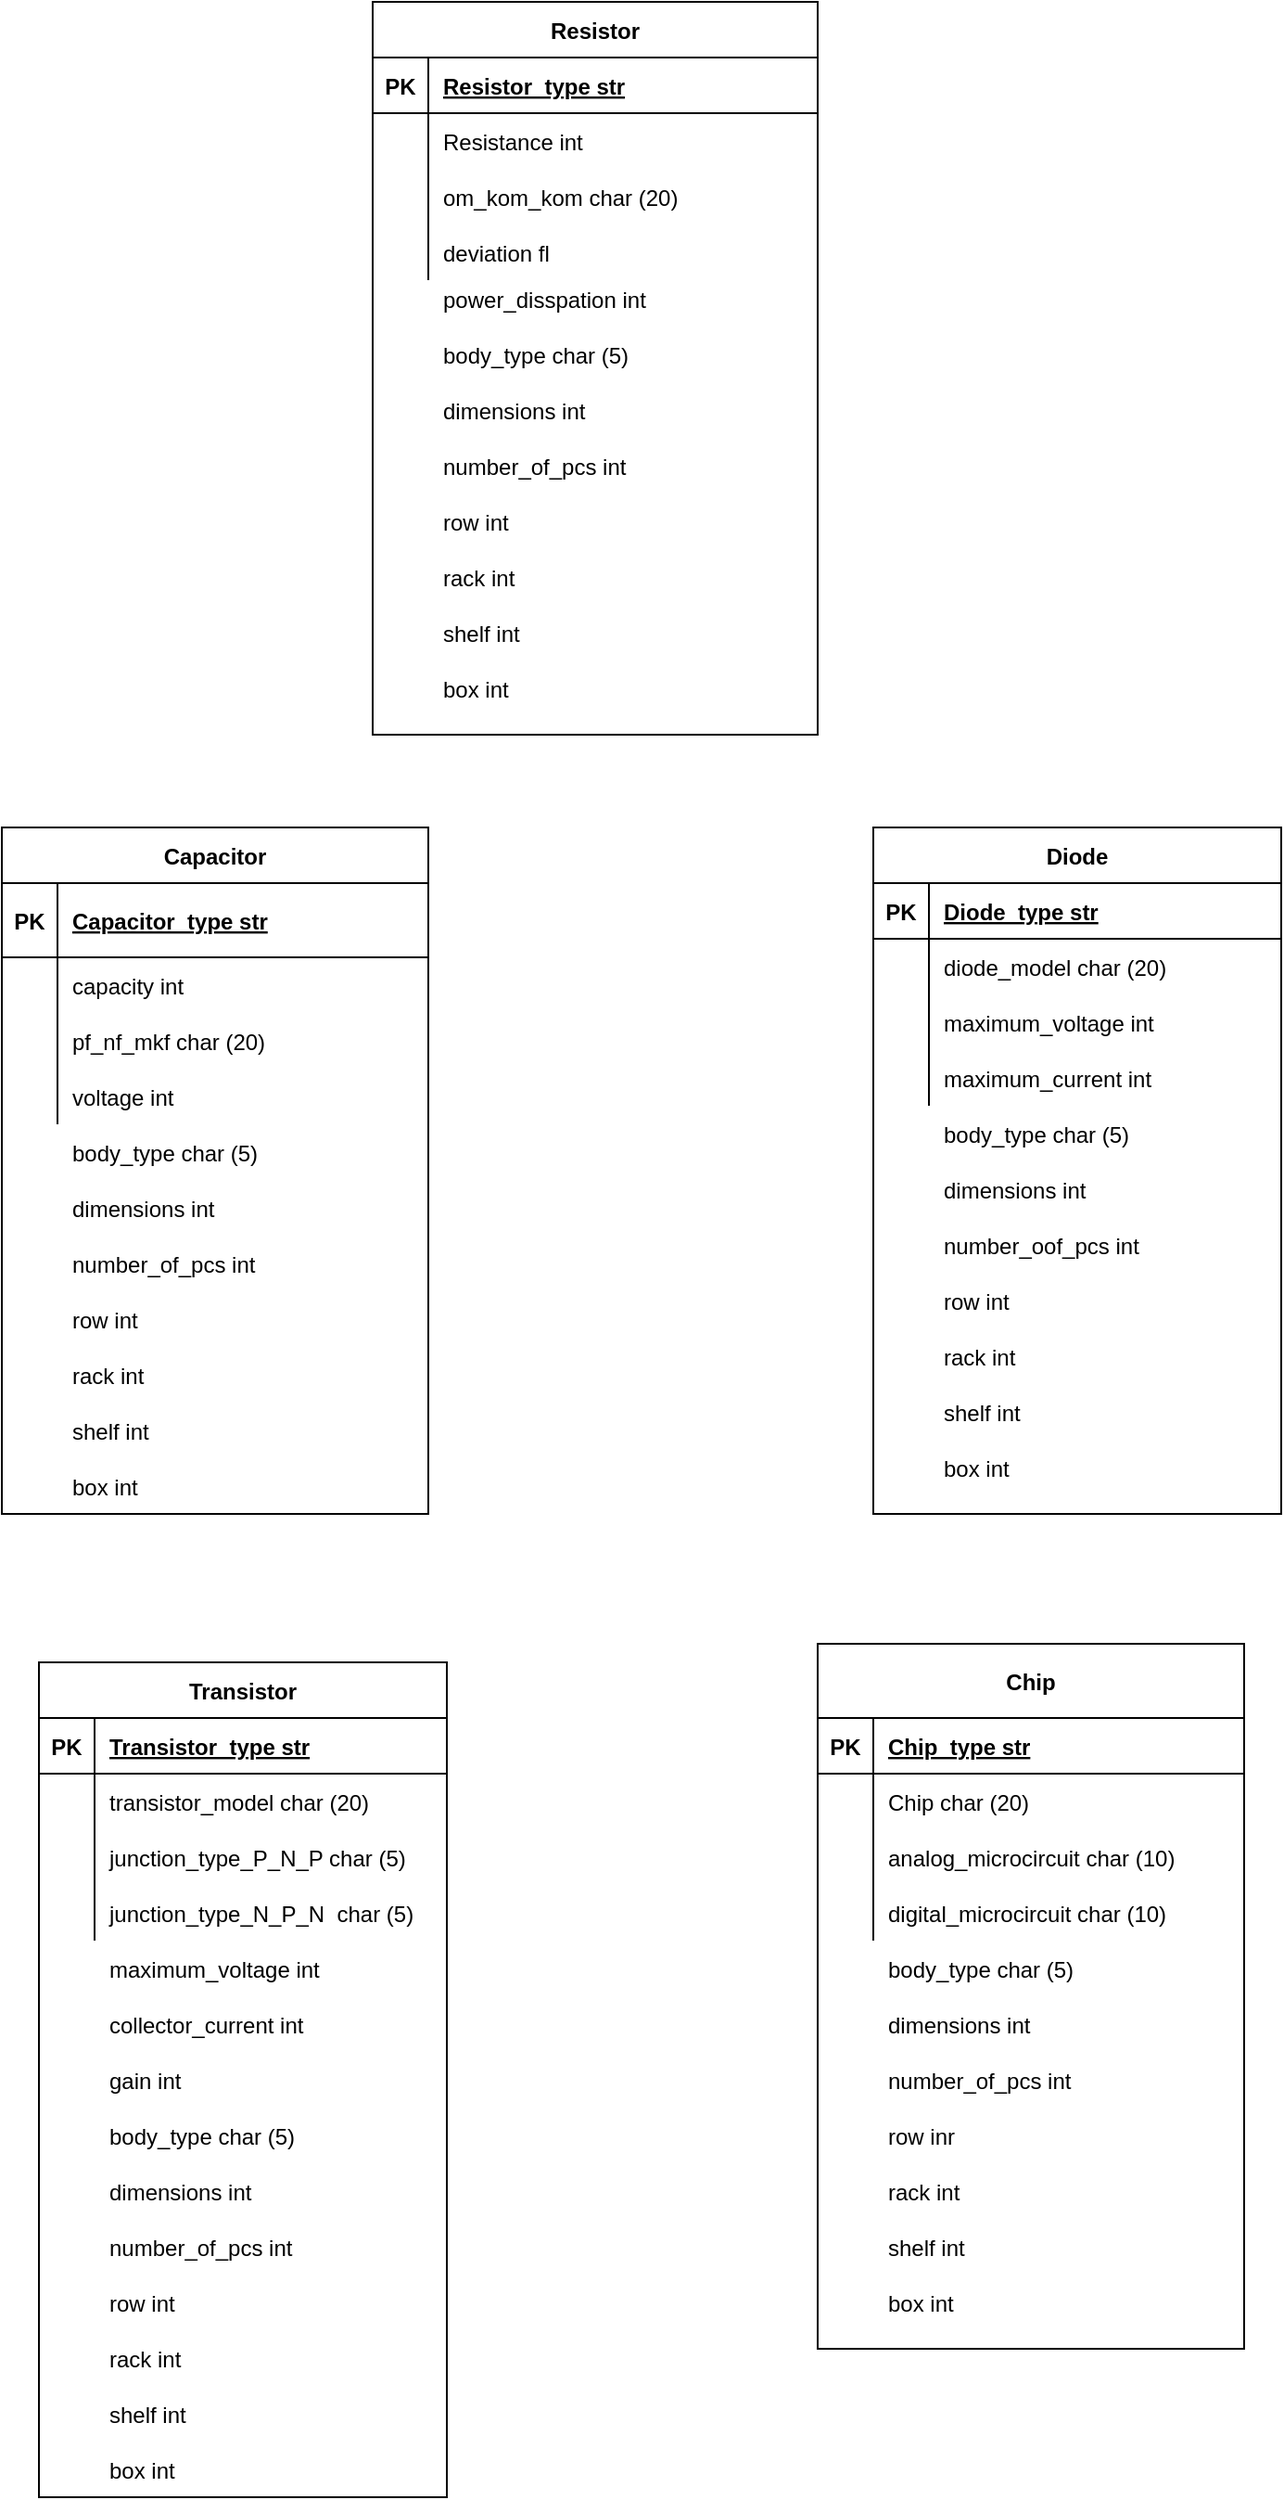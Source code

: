 <mxfile version="15.0.3" type="device"><diagram id="Y-7m2tLjfzzaM0KK_ceG" name="Page-1"><mxGraphModel dx="868" dy="1653" grid="1" gridSize="10" guides="1" tooltips="1" connect="1" arrows="1" fold="1" page="1" pageScale="1" pageWidth="827" pageHeight="1169" math="0" shadow="0"><root><mxCell id="0"/><mxCell id="1" parent="0"/><mxCell id="mUnx7j5EjiUUo01plYP9-79" value="Capacitor" style="shape=table;startSize=30;container=1;collapsible=1;childLayout=tableLayout;fixedRows=1;rowLines=0;fontStyle=1;align=center;resizeLast=1;" parent="1" vertex="1"><mxGeometry x="80" y="230" width="230" height="370" as="geometry"/></mxCell><mxCell id="mUnx7j5EjiUUo01plYP9-80" value="" style="shape=partialRectangle;collapsible=0;dropTarget=0;pointerEvents=0;fillColor=none;top=0;left=0;bottom=1;right=0;points=[[0,0.5],[1,0.5]];portConstraint=eastwest;" parent="mUnx7j5EjiUUo01plYP9-79" vertex="1"><mxGeometry y="30" width="230" height="40" as="geometry"/></mxCell><mxCell id="mUnx7j5EjiUUo01plYP9-81" value="PK" style="shape=partialRectangle;connectable=0;fillColor=none;top=0;left=0;bottom=0;right=0;fontStyle=1;overflow=hidden;" parent="mUnx7j5EjiUUo01plYP9-80" vertex="1"><mxGeometry width="30" height="40" as="geometry"/></mxCell><mxCell id="mUnx7j5EjiUUo01plYP9-82" value="Capacitor_type str" style="shape=partialRectangle;connectable=0;fillColor=none;top=0;left=0;bottom=0;right=0;align=left;spacingLeft=6;fontStyle=5;overflow=hidden;" parent="mUnx7j5EjiUUo01plYP9-80" vertex="1"><mxGeometry x="30" width="200" height="40" as="geometry"/></mxCell><mxCell id="mUnx7j5EjiUUo01plYP9-83" value="" style="shape=partialRectangle;collapsible=0;dropTarget=0;pointerEvents=0;fillColor=none;top=0;left=0;bottom=0;right=0;points=[[0,0.5],[1,0.5]];portConstraint=eastwest;" parent="mUnx7j5EjiUUo01plYP9-79" vertex="1"><mxGeometry y="70" width="230" height="30" as="geometry"/></mxCell><mxCell id="mUnx7j5EjiUUo01plYP9-84" value="" style="shape=partialRectangle;connectable=0;fillColor=none;top=0;left=0;bottom=0;right=0;editable=1;overflow=hidden;" parent="mUnx7j5EjiUUo01plYP9-83" vertex="1"><mxGeometry width="30" height="30" as="geometry"/></mxCell><mxCell id="mUnx7j5EjiUUo01plYP9-85" value="capacity int" style="shape=partialRectangle;connectable=0;fillColor=none;top=0;left=0;bottom=0;right=0;align=left;spacingLeft=6;overflow=hidden;" parent="mUnx7j5EjiUUo01plYP9-83" vertex="1"><mxGeometry x="30" width="200" height="30" as="geometry"/></mxCell><mxCell id="mUnx7j5EjiUUo01plYP9-86" value="" style="shape=partialRectangle;collapsible=0;dropTarget=0;pointerEvents=0;fillColor=none;top=0;left=0;bottom=0;right=0;points=[[0,0.5],[1,0.5]];portConstraint=eastwest;" parent="mUnx7j5EjiUUo01plYP9-79" vertex="1"><mxGeometry y="100" width="230" height="30" as="geometry"/></mxCell><mxCell id="mUnx7j5EjiUUo01plYP9-87" value="" style="shape=partialRectangle;connectable=0;fillColor=none;top=0;left=0;bottom=0;right=0;editable=1;overflow=hidden;" parent="mUnx7j5EjiUUo01plYP9-86" vertex="1"><mxGeometry width="30" height="30" as="geometry"/></mxCell><mxCell id="mUnx7j5EjiUUo01plYP9-88" value="pf_nf_mkf char (20)" style="shape=partialRectangle;connectable=0;fillColor=none;top=0;left=0;bottom=0;right=0;align=left;spacingLeft=6;overflow=hidden;" parent="mUnx7j5EjiUUo01plYP9-86" vertex="1"><mxGeometry x="30" width="200" height="30" as="geometry"/></mxCell><mxCell id="mUnx7j5EjiUUo01plYP9-89" value="" style="shape=partialRectangle;collapsible=0;dropTarget=0;pointerEvents=0;fillColor=none;top=0;left=0;bottom=0;right=0;points=[[0,0.5],[1,0.5]];portConstraint=eastwest;" parent="mUnx7j5EjiUUo01plYP9-79" vertex="1"><mxGeometry y="130" width="230" height="30" as="geometry"/></mxCell><mxCell id="mUnx7j5EjiUUo01plYP9-90" value="" style="shape=partialRectangle;connectable=0;fillColor=none;top=0;left=0;bottom=0;right=0;editable=1;overflow=hidden;" parent="mUnx7j5EjiUUo01plYP9-89" vertex="1"><mxGeometry width="30" height="30" as="geometry"/></mxCell><mxCell id="mUnx7j5EjiUUo01plYP9-91" value="voltage int" style="shape=partialRectangle;connectable=0;fillColor=none;top=0;left=0;bottom=0;right=0;align=left;spacingLeft=6;overflow=hidden;" parent="mUnx7j5EjiUUo01plYP9-89" vertex="1"><mxGeometry x="30" width="200" height="30" as="geometry"/></mxCell><mxCell id="mUnx7j5EjiUUo01plYP9-92" value="Transistor" style="shape=table;startSize=30;container=1;collapsible=1;childLayout=tableLayout;fixedRows=1;rowLines=0;fontStyle=1;align=center;resizeLast=1;" parent="1" vertex="1"><mxGeometry x="100" y="680" width="220" height="450" as="geometry"/></mxCell><mxCell id="mUnx7j5EjiUUo01plYP9-93" value="" style="shape=partialRectangle;collapsible=0;dropTarget=0;pointerEvents=0;fillColor=none;top=0;left=0;bottom=1;right=0;points=[[0,0.5],[1,0.5]];portConstraint=eastwest;" parent="mUnx7j5EjiUUo01plYP9-92" vertex="1"><mxGeometry y="30" width="220" height="30" as="geometry"/></mxCell><mxCell id="mUnx7j5EjiUUo01plYP9-94" value="PK" style="shape=partialRectangle;connectable=0;fillColor=none;top=0;left=0;bottom=0;right=0;fontStyle=1;overflow=hidden;" parent="mUnx7j5EjiUUo01plYP9-93" vertex="1"><mxGeometry width="30" height="30" as="geometry"/></mxCell><mxCell id="mUnx7j5EjiUUo01plYP9-95" value="Transistor_type str" style="shape=partialRectangle;connectable=0;fillColor=none;top=0;left=0;bottom=0;right=0;align=left;spacingLeft=6;fontStyle=5;overflow=hidden;" parent="mUnx7j5EjiUUo01plYP9-93" vertex="1"><mxGeometry x="30" width="190" height="30" as="geometry"/></mxCell><mxCell id="mUnx7j5EjiUUo01plYP9-96" value="" style="shape=partialRectangle;collapsible=0;dropTarget=0;pointerEvents=0;fillColor=none;top=0;left=0;bottom=0;right=0;points=[[0,0.5],[1,0.5]];portConstraint=eastwest;" parent="mUnx7j5EjiUUo01plYP9-92" vertex="1"><mxGeometry y="60" width="220" height="30" as="geometry"/></mxCell><mxCell id="mUnx7j5EjiUUo01plYP9-97" value="" style="shape=partialRectangle;connectable=0;fillColor=none;top=0;left=0;bottom=0;right=0;editable=1;overflow=hidden;" parent="mUnx7j5EjiUUo01plYP9-96" vertex="1"><mxGeometry width="30" height="30" as="geometry"/></mxCell><mxCell id="mUnx7j5EjiUUo01plYP9-98" value="transistor_model char (20)" style="shape=partialRectangle;connectable=0;fillColor=none;top=0;left=0;bottom=0;right=0;align=left;spacingLeft=6;overflow=hidden;" parent="mUnx7j5EjiUUo01plYP9-96" vertex="1"><mxGeometry x="30" width="190" height="30" as="geometry"/></mxCell><mxCell id="mUnx7j5EjiUUo01plYP9-99" value="" style="shape=partialRectangle;collapsible=0;dropTarget=0;pointerEvents=0;fillColor=none;top=0;left=0;bottom=0;right=0;points=[[0,0.5],[1,0.5]];portConstraint=eastwest;" parent="mUnx7j5EjiUUo01plYP9-92" vertex="1"><mxGeometry y="90" width="220" height="30" as="geometry"/></mxCell><mxCell id="mUnx7j5EjiUUo01plYP9-100" value="" style="shape=partialRectangle;connectable=0;fillColor=none;top=0;left=0;bottom=0;right=0;editable=1;overflow=hidden;" parent="mUnx7j5EjiUUo01plYP9-99" vertex="1"><mxGeometry width="30" height="30" as="geometry"/></mxCell><mxCell id="mUnx7j5EjiUUo01plYP9-101" value="junction_type_P_N_P char (5)" style="shape=partialRectangle;connectable=0;fillColor=none;top=0;left=0;bottom=0;right=0;align=left;spacingLeft=6;overflow=hidden;" parent="mUnx7j5EjiUUo01plYP9-99" vertex="1"><mxGeometry x="30" width="190" height="30" as="geometry"/></mxCell><mxCell id="mUnx7j5EjiUUo01plYP9-102" value="" style="shape=partialRectangle;collapsible=0;dropTarget=0;pointerEvents=0;fillColor=none;top=0;left=0;bottom=0;right=0;points=[[0,0.5],[1,0.5]];portConstraint=eastwest;" parent="mUnx7j5EjiUUo01plYP9-92" vertex="1"><mxGeometry y="120" width="220" height="30" as="geometry"/></mxCell><mxCell id="mUnx7j5EjiUUo01plYP9-103" value="" style="shape=partialRectangle;connectable=0;fillColor=none;top=0;left=0;bottom=0;right=0;editable=1;overflow=hidden;" parent="mUnx7j5EjiUUo01plYP9-102" vertex="1"><mxGeometry width="30" height="30" as="geometry"/></mxCell><mxCell id="mUnx7j5EjiUUo01plYP9-104" value="junction_type_N_P_N  char (5)" style="shape=partialRectangle;connectable=0;fillColor=none;top=0;left=0;bottom=0;right=0;align=left;spacingLeft=6;overflow=hidden;" parent="mUnx7j5EjiUUo01plYP9-102" vertex="1"><mxGeometry x="30" width="190" height="30" as="geometry"/></mxCell><mxCell id="mUnx7j5EjiUUo01plYP9-105" value="Chip" style="shape=table;startSize=40;container=1;collapsible=1;childLayout=tableLayout;fixedRows=1;rowLines=0;fontStyle=1;align=center;resizeLast=1;" parent="1" vertex="1"><mxGeometry x="520" y="670" width="230" height="380" as="geometry"/></mxCell><mxCell id="mUnx7j5EjiUUo01plYP9-106" value="" style="shape=partialRectangle;collapsible=0;dropTarget=0;pointerEvents=0;fillColor=none;top=0;left=0;bottom=1;right=0;points=[[0,0.5],[1,0.5]];portConstraint=eastwest;" parent="mUnx7j5EjiUUo01plYP9-105" vertex="1"><mxGeometry y="40" width="230" height="30" as="geometry"/></mxCell><mxCell id="mUnx7j5EjiUUo01plYP9-107" value="PK" style="shape=partialRectangle;connectable=0;fillColor=none;top=0;left=0;bottom=0;right=0;fontStyle=1;overflow=hidden;" parent="mUnx7j5EjiUUo01plYP9-106" vertex="1"><mxGeometry width="30" height="30" as="geometry"/></mxCell><mxCell id="mUnx7j5EjiUUo01plYP9-108" value="Chip_type str" style="shape=partialRectangle;connectable=0;fillColor=none;top=0;left=0;bottom=0;right=0;align=left;spacingLeft=6;fontStyle=5;overflow=hidden;" parent="mUnx7j5EjiUUo01plYP9-106" vertex="1"><mxGeometry x="30" width="200" height="30" as="geometry"/></mxCell><mxCell id="mUnx7j5EjiUUo01plYP9-109" value="" style="shape=partialRectangle;collapsible=0;dropTarget=0;pointerEvents=0;fillColor=none;top=0;left=0;bottom=0;right=0;points=[[0,0.5],[1,0.5]];portConstraint=eastwest;" parent="mUnx7j5EjiUUo01plYP9-105" vertex="1"><mxGeometry y="70" width="230" height="30" as="geometry"/></mxCell><mxCell id="mUnx7j5EjiUUo01plYP9-110" value="" style="shape=partialRectangle;connectable=0;fillColor=none;top=0;left=0;bottom=0;right=0;editable=1;overflow=hidden;" parent="mUnx7j5EjiUUo01plYP9-109" vertex="1"><mxGeometry width="30" height="30" as="geometry"/></mxCell><mxCell id="mUnx7j5EjiUUo01plYP9-111" value="Chip char (20)" style="shape=partialRectangle;connectable=0;fillColor=none;top=0;left=0;bottom=0;right=0;align=left;spacingLeft=6;overflow=hidden;" parent="mUnx7j5EjiUUo01plYP9-109" vertex="1"><mxGeometry x="30" width="200" height="30" as="geometry"/></mxCell><mxCell id="mUnx7j5EjiUUo01plYP9-112" value="" style="shape=partialRectangle;collapsible=0;dropTarget=0;pointerEvents=0;fillColor=none;top=0;left=0;bottom=0;right=0;points=[[0,0.5],[1,0.5]];portConstraint=eastwest;" parent="mUnx7j5EjiUUo01plYP9-105" vertex="1"><mxGeometry y="100" width="230" height="30" as="geometry"/></mxCell><mxCell id="mUnx7j5EjiUUo01plYP9-113" value="" style="shape=partialRectangle;connectable=0;fillColor=none;top=0;left=0;bottom=0;right=0;editable=1;overflow=hidden;" parent="mUnx7j5EjiUUo01plYP9-112" vertex="1"><mxGeometry width="30" height="30" as="geometry"/></mxCell><mxCell id="mUnx7j5EjiUUo01plYP9-114" value="analog_microcircuit char (10)" style="shape=partialRectangle;connectable=0;fillColor=none;top=0;left=0;bottom=0;right=0;align=left;spacingLeft=6;overflow=hidden;" parent="mUnx7j5EjiUUo01plYP9-112" vertex="1"><mxGeometry x="30" width="200" height="30" as="geometry"/></mxCell><mxCell id="mUnx7j5EjiUUo01plYP9-115" value="" style="shape=partialRectangle;collapsible=0;dropTarget=0;pointerEvents=0;fillColor=none;top=0;left=0;bottom=0;right=0;points=[[0,0.5],[1,0.5]];portConstraint=eastwest;" parent="mUnx7j5EjiUUo01plYP9-105" vertex="1"><mxGeometry y="130" width="230" height="30" as="geometry"/></mxCell><mxCell id="mUnx7j5EjiUUo01plYP9-116" value="" style="shape=partialRectangle;connectable=0;fillColor=none;top=0;left=0;bottom=0;right=0;editable=1;overflow=hidden;" parent="mUnx7j5EjiUUo01plYP9-115" vertex="1"><mxGeometry width="30" height="30" as="geometry"/></mxCell><mxCell id="mUnx7j5EjiUUo01plYP9-117" value="digital_microcircuit char (10)" style="shape=partialRectangle;connectable=0;fillColor=none;top=0;left=0;bottom=0;right=0;align=left;spacingLeft=6;overflow=hidden;" parent="mUnx7j5EjiUUo01plYP9-115" vertex="1"><mxGeometry x="30" width="200" height="30" as="geometry"/></mxCell><mxCell id="mUnx7j5EjiUUo01plYP9-118" value="Diode" style="shape=table;startSize=30;container=1;collapsible=1;childLayout=tableLayout;fixedRows=1;rowLines=0;fontStyle=1;align=center;resizeLast=1;" parent="1" vertex="1"><mxGeometry x="550" y="230" width="220" height="370" as="geometry"/></mxCell><mxCell id="mUnx7j5EjiUUo01plYP9-119" value="" style="shape=partialRectangle;collapsible=0;dropTarget=0;pointerEvents=0;fillColor=none;top=0;left=0;bottom=1;right=0;points=[[0,0.5],[1,0.5]];portConstraint=eastwest;" parent="mUnx7j5EjiUUo01plYP9-118" vertex="1"><mxGeometry y="30" width="220" height="30" as="geometry"/></mxCell><mxCell id="mUnx7j5EjiUUo01plYP9-120" value="PK" style="shape=partialRectangle;connectable=0;fillColor=none;top=0;left=0;bottom=0;right=0;fontStyle=1;overflow=hidden;" parent="mUnx7j5EjiUUo01plYP9-119" vertex="1"><mxGeometry width="30" height="30" as="geometry"/></mxCell><mxCell id="mUnx7j5EjiUUo01plYP9-121" value="Diode_type str" style="shape=partialRectangle;connectable=0;fillColor=none;top=0;left=0;bottom=0;right=0;align=left;spacingLeft=6;fontStyle=5;overflow=hidden;" parent="mUnx7j5EjiUUo01plYP9-119" vertex="1"><mxGeometry x="30" width="190" height="30" as="geometry"/></mxCell><mxCell id="mUnx7j5EjiUUo01plYP9-122" value="" style="shape=partialRectangle;collapsible=0;dropTarget=0;pointerEvents=0;fillColor=none;top=0;left=0;bottom=0;right=0;points=[[0,0.5],[1,0.5]];portConstraint=eastwest;" parent="mUnx7j5EjiUUo01plYP9-118" vertex="1"><mxGeometry y="60" width="220" height="30" as="geometry"/></mxCell><mxCell id="mUnx7j5EjiUUo01plYP9-123" value="" style="shape=partialRectangle;connectable=0;fillColor=none;top=0;left=0;bottom=0;right=0;editable=1;overflow=hidden;" parent="mUnx7j5EjiUUo01plYP9-122" vertex="1"><mxGeometry width="30" height="30" as="geometry"/></mxCell><mxCell id="mUnx7j5EjiUUo01plYP9-124" value="diode_model char (20)" style="shape=partialRectangle;connectable=0;fillColor=none;top=0;left=0;bottom=0;right=0;align=left;spacingLeft=6;overflow=hidden;" parent="mUnx7j5EjiUUo01plYP9-122" vertex="1"><mxGeometry x="30" width="190" height="30" as="geometry"/></mxCell><mxCell id="mUnx7j5EjiUUo01plYP9-125" value="" style="shape=partialRectangle;collapsible=0;dropTarget=0;pointerEvents=0;fillColor=none;top=0;left=0;bottom=0;right=0;points=[[0,0.5],[1,0.5]];portConstraint=eastwest;" parent="mUnx7j5EjiUUo01plYP9-118" vertex="1"><mxGeometry y="90" width="220" height="30" as="geometry"/></mxCell><mxCell id="mUnx7j5EjiUUo01plYP9-126" value="" style="shape=partialRectangle;connectable=0;fillColor=none;top=0;left=0;bottom=0;right=0;editable=1;overflow=hidden;" parent="mUnx7j5EjiUUo01plYP9-125" vertex="1"><mxGeometry width="30" height="30" as="geometry"/></mxCell><mxCell id="mUnx7j5EjiUUo01plYP9-127" value="maximum_voltage int" style="shape=partialRectangle;connectable=0;fillColor=none;top=0;left=0;bottom=0;right=0;align=left;spacingLeft=6;overflow=hidden;" parent="mUnx7j5EjiUUo01plYP9-125" vertex="1"><mxGeometry x="30" width="190" height="30" as="geometry"/></mxCell><mxCell id="mUnx7j5EjiUUo01plYP9-128" value="" style="shape=partialRectangle;collapsible=0;dropTarget=0;pointerEvents=0;fillColor=none;top=0;left=0;bottom=0;right=0;points=[[0,0.5],[1,0.5]];portConstraint=eastwest;" parent="mUnx7j5EjiUUo01plYP9-118" vertex="1"><mxGeometry y="120" width="220" height="30" as="geometry"/></mxCell><mxCell id="mUnx7j5EjiUUo01plYP9-129" value="" style="shape=partialRectangle;connectable=0;fillColor=none;top=0;left=0;bottom=0;right=0;editable=1;overflow=hidden;" parent="mUnx7j5EjiUUo01plYP9-128" vertex="1"><mxGeometry width="30" height="30" as="geometry"/></mxCell><mxCell id="mUnx7j5EjiUUo01plYP9-130" value="maximum_current int" style="shape=partialRectangle;connectable=0;fillColor=none;top=0;left=0;bottom=0;right=0;align=left;spacingLeft=6;overflow=hidden;" parent="mUnx7j5EjiUUo01plYP9-128" vertex="1"><mxGeometry x="30" width="190" height="30" as="geometry"/></mxCell><mxCell id="Fvtey-OTNGnsxCdpVpud-24" style="edgeStyle=orthogonalEdgeStyle;rounded=0;orthogonalLoop=1;jettySize=auto;html=1;exitX=0.75;exitY=1;exitDx=0;exitDy=0;" edge="1" parent="1" source="Fvtey-OTNGnsxCdpVpud-5"><mxGeometry relative="1" as="geometry"><mxPoint x="460" y="180" as="targetPoint"/></mxGeometry></mxCell><mxCell id="Fvtey-OTNGnsxCdpVpud-5" value="Resistor" style="shape=table;startSize=30;container=1;collapsible=1;childLayout=tableLayout;fixedRows=1;rowLines=0;fontStyle=1;align=center;resizeLast=1;fillColor=#FFFFFF;gradientColor=none;" vertex="1" parent="1"><mxGeometry x="280" y="-215" width="240" height="395" as="geometry"/></mxCell><mxCell id="Fvtey-OTNGnsxCdpVpud-6" value="" style="shape=partialRectangle;collapsible=0;dropTarget=0;pointerEvents=0;fillColor=none;top=0;left=0;bottom=1;right=0;points=[[0,0.5],[1,0.5]];portConstraint=eastwest;" vertex="1" parent="Fvtey-OTNGnsxCdpVpud-5"><mxGeometry y="30" width="240" height="30" as="geometry"/></mxCell><mxCell id="Fvtey-OTNGnsxCdpVpud-7" value="PK" style="shape=partialRectangle;connectable=0;fillColor=none;top=0;left=0;bottom=0;right=0;fontStyle=1;overflow=hidden;" vertex="1" parent="Fvtey-OTNGnsxCdpVpud-6"><mxGeometry width="30" height="30" as="geometry"/></mxCell><mxCell id="Fvtey-OTNGnsxCdpVpud-8" value="Resistor_type str" style="shape=partialRectangle;connectable=0;fillColor=none;top=0;left=0;bottom=0;right=0;align=left;spacingLeft=6;fontStyle=5;overflow=hidden;" vertex="1" parent="Fvtey-OTNGnsxCdpVpud-6"><mxGeometry x="30" width="210" height="30" as="geometry"/></mxCell><mxCell id="Fvtey-OTNGnsxCdpVpud-9" value="" style="shape=partialRectangle;collapsible=0;dropTarget=0;pointerEvents=0;fillColor=none;top=0;left=0;bottom=0;right=0;points=[[0,0.5],[1,0.5]];portConstraint=eastwest;" vertex="1" parent="Fvtey-OTNGnsxCdpVpud-5"><mxGeometry y="60" width="240" height="30" as="geometry"/></mxCell><mxCell id="Fvtey-OTNGnsxCdpVpud-10" value="" style="shape=partialRectangle;connectable=0;fillColor=none;top=0;left=0;bottom=0;right=0;editable=1;overflow=hidden;" vertex="1" parent="Fvtey-OTNGnsxCdpVpud-9"><mxGeometry width="30" height="30" as="geometry"/></mxCell><mxCell id="Fvtey-OTNGnsxCdpVpud-11" value="Resistance int" style="shape=partialRectangle;connectable=0;fillColor=none;top=0;left=0;bottom=0;right=0;align=left;spacingLeft=6;overflow=hidden;" vertex="1" parent="Fvtey-OTNGnsxCdpVpud-9"><mxGeometry x="30" width="210" height="30" as="geometry"/></mxCell><mxCell id="Fvtey-OTNGnsxCdpVpud-12" value="" style="shape=partialRectangle;collapsible=0;dropTarget=0;pointerEvents=0;fillColor=none;top=0;left=0;bottom=0;right=0;points=[[0,0.5],[1,0.5]];portConstraint=eastwest;" vertex="1" parent="Fvtey-OTNGnsxCdpVpud-5"><mxGeometry y="90" width="240" height="30" as="geometry"/></mxCell><mxCell id="Fvtey-OTNGnsxCdpVpud-13" value="" style="shape=partialRectangle;connectable=0;fillColor=none;top=0;left=0;bottom=0;right=0;editable=1;overflow=hidden;" vertex="1" parent="Fvtey-OTNGnsxCdpVpud-12"><mxGeometry width="30" height="30" as="geometry"/></mxCell><mxCell id="Fvtey-OTNGnsxCdpVpud-14" value="om_kom_kom char (20)" style="shape=partialRectangle;connectable=0;fillColor=none;top=0;left=0;bottom=0;right=0;align=left;spacingLeft=6;overflow=hidden;" vertex="1" parent="Fvtey-OTNGnsxCdpVpud-12"><mxGeometry x="30" width="210" height="30" as="geometry"/></mxCell><mxCell id="Fvtey-OTNGnsxCdpVpud-15" value="" style="shape=partialRectangle;collapsible=0;dropTarget=0;pointerEvents=0;fillColor=none;top=0;left=0;bottom=0;right=0;points=[[0,0.5],[1,0.5]];portConstraint=eastwest;" vertex="1" parent="Fvtey-OTNGnsxCdpVpud-5"><mxGeometry y="120" width="240" height="30" as="geometry"/></mxCell><mxCell id="Fvtey-OTNGnsxCdpVpud-16" value="" style="shape=partialRectangle;connectable=0;fillColor=none;top=0;left=0;bottom=0;right=0;editable=1;overflow=hidden;" vertex="1" parent="Fvtey-OTNGnsxCdpVpud-15"><mxGeometry width="30" height="30" as="geometry"/></mxCell><mxCell id="Fvtey-OTNGnsxCdpVpud-17" value="deviation fl" style="shape=partialRectangle;connectable=0;fillColor=none;top=0;left=0;bottom=0;right=0;align=left;spacingLeft=6;overflow=hidden;" vertex="1" parent="Fvtey-OTNGnsxCdpVpud-15"><mxGeometry x="30" width="210" height="30" as="geometry"/></mxCell><mxCell id="Fvtey-OTNGnsxCdpVpud-18" value="power_disspation int" style="shape=partialRectangle;connectable=0;fillColor=none;top=0;left=0;bottom=0;right=0;align=left;spacingLeft=6;overflow=hidden;" vertex="1" parent="1"><mxGeometry x="310" y="-70" width="180" height="30" as="geometry"/></mxCell><mxCell id="Fvtey-OTNGnsxCdpVpud-19" value="body_type char (5)" style="shape=partialRectangle;connectable=0;fillColor=none;top=0;left=0;bottom=0;right=0;align=left;spacingLeft=6;overflow=hidden;" vertex="1" parent="1"><mxGeometry x="310" y="-40" width="180" height="30" as="geometry"/></mxCell><mxCell id="Fvtey-OTNGnsxCdpVpud-20" value="dimensions int" style="shape=partialRectangle;connectable=0;fillColor=none;top=0;left=0;bottom=0;right=0;align=left;spacingLeft=6;overflow=hidden;" vertex="1" parent="1"><mxGeometry x="310" y="-10" width="180" height="30" as="geometry"/></mxCell><mxCell id="Fvtey-OTNGnsxCdpVpud-21" value="number_of_pcs int" style="shape=partialRectangle;connectable=0;fillColor=none;top=0;left=0;bottom=0;right=0;align=left;spacingLeft=6;overflow=hidden;" vertex="1" parent="1"><mxGeometry x="310" y="20" width="180" height="30" as="geometry"/></mxCell><mxCell id="Fvtey-OTNGnsxCdpVpud-22" value="row int" style="shape=partialRectangle;connectable=0;fillColor=none;top=0;left=0;bottom=0;right=0;align=left;spacingLeft=6;overflow=hidden;" vertex="1" parent="1"><mxGeometry x="310" y="50" width="180" height="30" as="geometry"/></mxCell><mxCell id="Fvtey-OTNGnsxCdpVpud-23" value="rack int" style="shape=partialRectangle;connectable=0;fillColor=none;top=0;left=0;bottom=0;right=0;align=left;spacingLeft=6;overflow=hidden;" vertex="1" parent="1"><mxGeometry x="310" y="80" width="180" height="30" as="geometry"/></mxCell><mxCell id="Fvtey-OTNGnsxCdpVpud-25" value="shelf int" style="shape=partialRectangle;connectable=0;fillColor=none;top=0;left=0;bottom=0;right=0;align=left;spacingLeft=6;overflow=hidden;" vertex="1" parent="1"><mxGeometry x="310" y="110" width="180" height="30" as="geometry"/></mxCell><mxCell id="Fvtey-OTNGnsxCdpVpud-26" value="box int" style="shape=partialRectangle;connectable=0;fillColor=none;top=0;left=0;bottom=0;right=0;align=left;spacingLeft=6;overflow=hidden;" vertex="1" parent="1"><mxGeometry x="310" y="140" width="180" height="30" as="geometry"/></mxCell><mxCell id="Fvtey-OTNGnsxCdpVpud-27" value="body_type char (5)" style="shape=partialRectangle;connectable=0;fillColor=none;top=0;left=0;bottom=0;right=0;align=left;spacingLeft=6;overflow=hidden;" vertex="1" parent="1"><mxGeometry x="110" y="390" width="200" height="30" as="geometry"/></mxCell><mxCell id="Fvtey-OTNGnsxCdpVpud-28" value="dimensions int" style="shape=partialRectangle;connectable=0;fillColor=none;top=0;left=0;bottom=0;right=0;align=left;spacingLeft=6;overflow=hidden;" vertex="1" parent="1"><mxGeometry x="110" y="420" width="200" height="30" as="geometry"/></mxCell><mxCell id="Fvtey-OTNGnsxCdpVpud-29" value="number_of_pcs int" style="shape=partialRectangle;connectable=0;fillColor=none;top=0;left=0;bottom=0;right=0;align=left;spacingLeft=6;overflow=hidden;" vertex="1" parent="1"><mxGeometry x="110" y="450" width="200" height="30" as="geometry"/></mxCell><mxCell id="Fvtey-OTNGnsxCdpVpud-30" value="row int" style="shape=partialRectangle;connectable=0;fillColor=none;top=0;left=0;bottom=0;right=0;align=left;spacingLeft=6;overflow=hidden;" vertex="1" parent="1"><mxGeometry x="110" y="480" width="200" height="30" as="geometry"/></mxCell><mxCell id="Fvtey-OTNGnsxCdpVpud-31" value="rack int" style="shape=partialRectangle;connectable=0;fillColor=none;top=0;left=0;bottom=0;right=0;align=left;spacingLeft=6;overflow=hidden;" vertex="1" parent="1"><mxGeometry x="110" y="510" width="200" height="30" as="geometry"/></mxCell><mxCell id="Fvtey-OTNGnsxCdpVpud-32" value="shelf int" style="shape=partialRectangle;connectable=0;fillColor=none;top=0;left=0;bottom=0;right=0;align=left;spacingLeft=6;overflow=hidden;" vertex="1" parent="1"><mxGeometry x="110" y="540" width="200" height="30" as="geometry"/></mxCell><mxCell id="Fvtey-OTNGnsxCdpVpud-33" value="box int" style="shape=partialRectangle;connectable=0;fillColor=none;top=0;left=0;bottom=0;right=0;align=left;spacingLeft=6;overflow=hidden;" vertex="1" parent="1"><mxGeometry x="110" y="570" width="200" height="30" as="geometry"/></mxCell><mxCell id="Fvtey-OTNGnsxCdpVpud-35" value="body_type char (5)" style="shape=partialRectangle;connectable=0;fillColor=none;top=0;left=0;bottom=0;right=0;align=left;spacingLeft=6;overflow=hidden;" vertex="1" parent="1"><mxGeometry x="580" y="380" width="190" height="30" as="geometry"/></mxCell><mxCell id="Fvtey-OTNGnsxCdpVpud-36" value="dimensions int" style="shape=partialRectangle;connectable=0;fillColor=none;top=0;left=0;bottom=0;right=0;align=left;spacingLeft=6;overflow=hidden;" vertex="1" parent="1"><mxGeometry x="580" y="410" width="190" height="30" as="geometry"/></mxCell><mxCell id="Fvtey-OTNGnsxCdpVpud-37" value="number_oof_pcs int" style="shape=partialRectangle;connectable=0;fillColor=none;top=0;left=0;bottom=0;right=0;align=left;spacingLeft=6;overflow=hidden;" vertex="1" parent="1"><mxGeometry x="580" y="440" width="190" height="30" as="geometry"/></mxCell><mxCell id="Fvtey-OTNGnsxCdpVpud-38" value="row int" style="shape=partialRectangle;connectable=0;fillColor=none;top=0;left=0;bottom=0;right=0;align=left;spacingLeft=6;overflow=hidden;" vertex="1" parent="1"><mxGeometry x="580" y="470" width="190" height="30" as="geometry"/></mxCell><mxCell id="Fvtey-OTNGnsxCdpVpud-39" value="rack int" style="shape=partialRectangle;connectable=0;fillColor=none;top=0;left=0;bottom=0;right=0;align=left;spacingLeft=6;overflow=hidden;" vertex="1" parent="1"><mxGeometry x="580" y="500" width="190" height="30" as="geometry"/></mxCell><mxCell id="Fvtey-OTNGnsxCdpVpud-40" value="shelf int" style="shape=partialRectangle;connectable=0;fillColor=none;top=0;left=0;bottom=0;right=0;align=left;spacingLeft=6;overflow=hidden;" vertex="1" parent="1"><mxGeometry x="580" y="530" width="190" height="30" as="geometry"/></mxCell><mxCell id="Fvtey-OTNGnsxCdpVpud-41" value="box int" style="shape=partialRectangle;connectable=0;fillColor=none;top=0;left=0;bottom=0;right=0;align=left;spacingLeft=6;overflow=hidden;" vertex="1" parent="1"><mxGeometry x="580" y="560" width="190" height="30" as="geometry"/></mxCell><mxCell id="Fvtey-OTNGnsxCdpVpud-42" value="maximum_voltage int" style="shape=partialRectangle;connectable=0;fillColor=none;top=0;left=0;bottom=0;right=0;align=left;spacingLeft=6;overflow=hidden;" vertex="1" parent="1"><mxGeometry x="130" y="830" width="190" height="30" as="geometry"/></mxCell><mxCell id="Fvtey-OTNGnsxCdpVpud-43" value="collector_current int" style="shape=partialRectangle;connectable=0;fillColor=none;top=0;left=0;bottom=0;right=0;align=left;spacingLeft=6;overflow=hidden;" vertex="1" parent="1"><mxGeometry x="130" y="860" width="190" height="30" as="geometry"/></mxCell><mxCell id="Fvtey-OTNGnsxCdpVpud-44" value="gain int" style="shape=partialRectangle;connectable=0;fillColor=none;top=0;left=0;bottom=0;right=0;align=left;spacingLeft=6;overflow=hidden;" vertex="1" parent="1"><mxGeometry x="130" y="890" width="190" height="30" as="geometry"/></mxCell><mxCell id="Fvtey-OTNGnsxCdpVpud-45" value="body_type char (5)" style="shape=partialRectangle;connectable=0;fillColor=none;top=0;left=0;bottom=0;right=0;align=left;spacingLeft=6;overflow=hidden;" vertex="1" parent="1"><mxGeometry x="130" y="920" width="190" height="30" as="geometry"/></mxCell><mxCell id="Fvtey-OTNGnsxCdpVpud-46" value="dimensions int" style="shape=partialRectangle;connectable=0;fillColor=none;top=0;left=0;bottom=0;right=0;align=left;spacingLeft=6;overflow=hidden;" vertex="1" parent="1"><mxGeometry x="130" y="950" width="190" height="30" as="geometry"/></mxCell><mxCell id="Fvtey-OTNGnsxCdpVpud-47" value="number_of_pcs int" style="shape=partialRectangle;connectable=0;fillColor=none;top=0;left=0;bottom=0;right=0;align=left;spacingLeft=6;overflow=hidden;" vertex="1" parent="1"><mxGeometry x="130" y="980" width="190" height="30" as="geometry"/></mxCell><mxCell id="Fvtey-OTNGnsxCdpVpud-48" value="row int" style="shape=partialRectangle;connectable=0;fillColor=none;top=0;left=0;bottom=0;right=0;align=left;spacingLeft=6;overflow=hidden;" vertex="1" parent="1"><mxGeometry x="130" y="1010" width="190" height="30" as="geometry"/></mxCell><mxCell id="Fvtey-OTNGnsxCdpVpud-49" value="rack int" style="shape=partialRectangle;connectable=0;fillColor=none;top=0;left=0;bottom=0;right=0;align=left;spacingLeft=6;overflow=hidden;" vertex="1" parent="1"><mxGeometry x="130" y="1040" width="190" height="30" as="geometry"/></mxCell><mxCell id="Fvtey-OTNGnsxCdpVpud-50" value="shelf int" style="shape=partialRectangle;connectable=0;fillColor=none;top=0;left=0;bottom=0;right=0;align=left;spacingLeft=6;overflow=hidden;" vertex="1" parent="1"><mxGeometry x="130" y="1070" width="190" height="30" as="geometry"/></mxCell><mxCell id="Fvtey-OTNGnsxCdpVpud-51" value="box int" style="shape=partialRectangle;connectable=0;fillColor=none;top=0;left=0;bottom=0;right=0;align=left;spacingLeft=6;overflow=hidden;" vertex="1" parent="1"><mxGeometry x="130" y="1100" width="190" height="30" as="geometry"/></mxCell><mxCell id="Fvtey-OTNGnsxCdpVpud-52" value="body_type char (5)" style="shape=partialRectangle;connectable=0;fillColor=none;top=0;left=0;bottom=0;right=0;align=left;spacingLeft=6;overflow=hidden;" vertex="1" parent="1"><mxGeometry x="550" y="830" width="200" height="30" as="geometry"/></mxCell><mxCell id="Fvtey-OTNGnsxCdpVpud-53" value="dimensions int" style="shape=partialRectangle;connectable=0;fillColor=none;top=0;left=0;bottom=0;right=0;align=left;spacingLeft=6;overflow=hidden;" vertex="1" parent="1"><mxGeometry x="550" y="860" width="200" height="30" as="geometry"/></mxCell><mxCell id="Fvtey-OTNGnsxCdpVpud-54" value="number_of_pcs int" style="shape=partialRectangle;connectable=0;fillColor=none;top=0;left=0;bottom=0;right=0;align=left;spacingLeft=6;overflow=hidden;" vertex="1" parent="1"><mxGeometry x="550" y="890" width="200" height="30" as="geometry"/></mxCell><mxCell id="Fvtey-OTNGnsxCdpVpud-55" value="row inr" style="shape=partialRectangle;connectable=0;fillColor=none;top=0;left=0;bottom=0;right=0;align=left;spacingLeft=6;overflow=hidden;" vertex="1" parent="1"><mxGeometry x="550" y="920" width="200" height="30" as="geometry"/></mxCell><mxCell id="Fvtey-OTNGnsxCdpVpud-56" value="rack int" style="shape=partialRectangle;connectable=0;fillColor=none;top=0;left=0;bottom=0;right=0;align=left;spacingLeft=6;overflow=hidden;" vertex="1" parent="1"><mxGeometry x="550" y="950" width="200" height="30" as="geometry"/></mxCell><mxCell id="Fvtey-OTNGnsxCdpVpud-57" value="shelf int" style="shape=partialRectangle;connectable=0;fillColor=none;top=0;left=0;bottom=0;right=0;align=left;spacingLeft=6;overflow=hidden;" vertex="1" parent="1"><mxGeometry x="550" y="980" width="200" height="30" as="geometry"/></mxCell><mxCell id="Fvtey-OTNGnsxCdpVpud-58" value="box int" style="shape=partialRectangle;connectable=0;fillColor=none;top=0;left=0;bottom=0;right=0;align=left;spacingLeft=6;overflow=hidden;" vertex="1" parent="1"><mxGeometry x="550" y="1010" width="200" height="30" as="geometry"/></mxCell></root></mxGraphModel></diagram></mxfile>